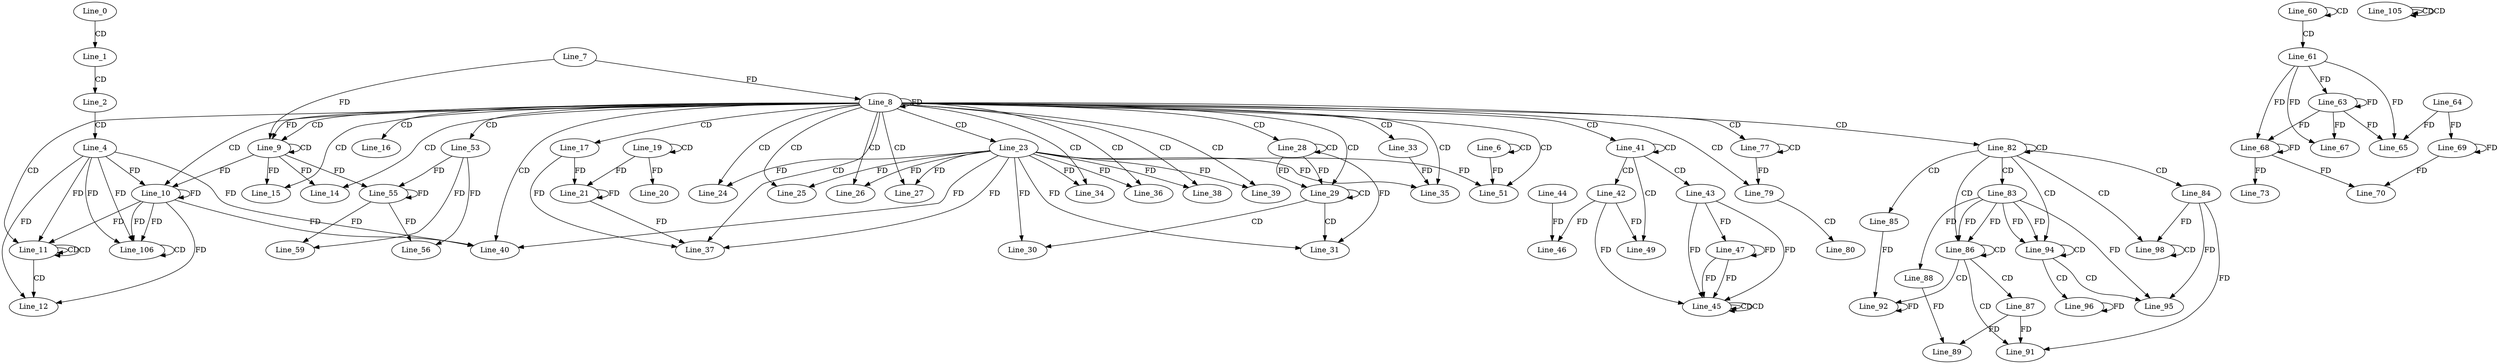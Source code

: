 digraph G {
  Line_0;
  Line_1;
  Line_2;
  Line_4;
  Line_6;
  Line_6;
  Line_8;
  Line_7;
  Line_8;
  Line_8;
  Line_9;
  Line_9;
  Line_10;
  Line_10;
  Line_11;
  Line_11;
  Line_11;
  Line_11;
  Line_12;
  Line_12;
  Line_14;
  Line_14;
  Line_15;
  Line_15;
  Line_16;
  Line_17;
  Line_19;
  Line_19;
  Line_20;
  Line_21;
  Line_21;
  Line_21;
  Line_23;
  Line_24;
  Line_25;
  Line_26;
  Line_27;
  Line_28;
  Line_28;
  Line_29;
  Line_29;
  Line_30;
  Line_31;
  Line_33;
  Line_34;
  Line_35;
  Line_35;
  Line_36;
  Line_37;
  Line_37;
  Line_38;
  Line_39;
  Line_40;
  Line_40;
  Line_41;
  Line_41;
  Line_42;
  Line_43;
  Line_45;
  Line_45;
  Line_45;
  Line_46;
  Line_44;
  Line_47;
  Line_49;
  Line_49;
  Line_51;
  Line_51;
  Line_53;
  Line_55;
  Line_55;
  Line_56;
  Line_59;
  Line_60;
  Line_60;
  Line_61;
  Line_63;
  Line_63;
  Line_65;
  Line_64;
  Line_67;
  Line_68;
  Line_68;
  Line_69;
  Line_70;
  Line_73;
  Line_77;
  Line_77;
  Line_79;
  Line_80;
  Line_82;
  Line_82;
  Line_83;
  Line_84;
  Line_85;
  Line_86;
  Line_86;
  Line_87;
  Line_88;
  Line_89;
  Line_88;
  Line_91;
  Line_92;
  Line_94;
  Line_94;
  Line_95;
  Line_95;
  Line_96;
  Line_98;
  Line_98;
  Line_105;
  Line_105;
  Line_105;
  Line_106;
  Line_106;
  Line_0 -> Line_1 [ label="CD" ];
  Line_1 -> Line_2 [ label="CD" ];
  Line_2 -> Line_4 [ label="CD" ];
  Line_6 -> Line_6 [ label="CD" ];
  Line_8 -> Line_8 [ label="FD" ];
  Line_7 -> Line_8 [ label="FD" ];
  Line_8 -> Line_9 [ label="CD" ];
  Line_9 -> Line_9 [ label="CD" ];
  Line_8 -> Line_9 [ label="FD" ];
  Line_7 -> Line_9 [ label="FD" ];
  Line_8 -> Line_10 [ label="CD" ];
  Line_10 -> Line_10 [ label="FD" ];
  Line_4 -> Line_10 [ label="FD" ];
  Line_9 -> Line_10 [ label="FD" ];
  Line_8 -> Line_11 [ label="CD" ];
  Line_11 -> Line_11 [ label="CD" ];
  Line_11 -> Line_11 [ label="CD" ];
  Line_10 -> Line_11 [ label="FD" ];
  Line_4 -> Line_11 [ label="FD" ];
  Line_11 -> Line_12 [ label="CD" ];
  Line_10 -> Line_12 [ label="FD" ];
  Line_4 -> Line_12 [ label="FD" ];
  Line_8 -> Line_14 [ label="CD" ];
  Line_9 -> Line_14 [ label="FD" ];
  Line_8 -> Line_15 [ label="CD" ];
  Line_9 -> Line_15 [ label="FD" ];
  Line_8 -> Line_16 [ label="CD" ];
  Line_8 -> Line_17 [ label="CD" ];
  Line_19 -> Line_19 [ label="CD" ];
  Line_19 -> Line_20 [ label="FD" ];
  Line_17 -> Line_21 [ label="FD" ];
  Line_21 -> Line_21 [ label="FD" ];
  Line_19 -> Line_21 [ label="FD" ];
  Line_8 -> Line_23 [ label="CD" ];
  Line_8 -> Line_24 [ label="CD" ];
  Line_23 -> Line_24 [ label="FD" ];
  Line_8 -> Line_25 [ label="CD" ];
  Line_23 -> Line_25 [ label="FD" ];
  Line_8 -> Line_26 [ label="CD" ];
  Line_23 -> Line_26 [ label="FD" ];
  Line_8 -> Line_27 [ label="CD" ];
  Line_23 -> Line_27 [ label="FD" ];
  Line_8 -> Line_28 [ label="CD" ];
  Line_28 -> Line_28 [ label="CD" ];
  Line_8 -> Line_29 [ label="CD" ];
  Line_28 -> Line_29 [ label="FD" ];
  Line_29 -> Line_29 [ label="CD" ];
  Line_28 -> Line_29 [ label="FD" ];
  Line_29 -> Line_30 [ label="CD" ];
  Line_23 -> Line_30 [ label="FD" ];
  Line_29 -> Line_31 [ label="CD" ];
  Line_23 -> Line_31 [ label="FD" ];
  Line_28 -> Line_31 [ label="FD" ];
  Line_8 -> Line_33 [ label="CD" ];
  Line_8 -> Line_34 [ label="CD" ];
  Line_23 -> Line_34 [ label="FD" ];
  Line_8 -> Line_35 [ label="CD" ];
  Line_23 -> Line_35 [ label="FD" ];
  Line_33 -> Line_35 [ label="FD" ];
  Line_8 -> Line_36 [ label="CD" ];
  Line_23 -> Line_36 [ label="FD" ];
  Line_8 -> Line_37 [ label="CD" ];
  Line_23 -> Line_37 [ label="FD" ];
  Line_17 -> Line_37 [ label="FD" ];
  Line_21 -> Line_37 [ label="FD" ];
  Line_8 -> Line_38 [ label="CD" ];
  Line_23 -> Line_38 [ label="FD" ];
  Line_8 -> Line_39 [ label="CD" ];
  Line_23 -> Line_39 [ label="FD" ];
  Line_8 -> Line_40 [ label="CD" ];
  Line_23 -> Line_40 [ label="FD" ];
  Line_10 -> Line_40 [ label="FD" ];
  Line_4 -> Line_40 [ label="FD" ];
  Line_8 -> Line_41 [ label="CD" ];
  Line_41 -> Line_41 [ label="CD" ];
  Line_41 -> Line_42 [ label="CD" ];
  Line_41 -> Line_43 [ label="CD" ];
  Line_43 -> Line_45 [ label="FD" ];
  Line_45 -> Line_45 [ label="CD" ];
  Line_43 -> Line_45 [ label="FD" ];
  Line_45 -> Line_45 [ label="CD" ];
  Line_42 -> Line_45 [ label="FD" ];
  Line_42 -> Line_46 [ label="FD" ];
  Line_44 -> Line_46 [ label="FD" ];
  Line_43 -> Line_47 [ label="FD" ];
  Line_47 -> Line_47 [ label="FD" ];
  Line_41 -> Line_49 [ label="CD" ];
  Line_42 -> Line_49 [ label="FD" ];
  Line_8 -> Line_51 [ label="CD" ];
  Line_6 -> Line_51 [ label="FD" ];
  Line_23 -> Line_51 [ label="FD" ];
  Line_8 -> Line_53 [ label="CD" ];
  Line_53 -> Line_55 [ label="FD" ];
  Line_55 -> Line_55 [ label="FD" ];
  Line_9 -> Line_55 [ label="FD" ];
  Line_53 -> Line_56 [ label="FD" ];
  Line_55 -> Line_56 [ label="FD" ];
  Line_53 -> Line_59 [ label="FD" ];
  Line_55 -> Line_59 [ label="FD" ];
  Line_60 -> Line_60 [ label="CD" ];
  Line_60 -> Line_61 [ label="CD" ];
  Line_61 -> Line_63 [ label="FD" ];
  Line_63 -> Line_63 [ label="FD" ];
  Line_61 -> Line_65 [ label="FD" ];
  Line_63 -> Line_65 [ label="FD" ];
  Line_64 -> Line_65 [ label="FD" ];
  Line_61 -> Line_67 [ label="FD" ];
  Line_63 -> Line_67 [ label="FD" ];
  Line_61 -> Line_68 [ label="FD" ];
  Line_63 -> Line_68 [ label="FD" ];
  Line_68 -> Line_68 [ label="FD" ];
  Line_64 -> Line_69 [ label="FD" ];
  Line_69 -> Line_69 [ label="FD" ];
  Line_68 -> Line_70 [ label="FD" ];
  Line_69 -> Line_70 [ label="FD" ];
  Line_68 -> Line_73 [ label="FD" ];
  Line_8 -> Line_77 [ label="CD" ];
  Line_77 -> Line_77 [ label="CD" ];
  Line_8 -> Line_79 [ label="CD" ];
  Line_77 -> Line_79 [ label="FD" ];
  Line_79 -> Line_80 [ label="CD" ];
  Line_8 -> Line_82 [ label="CD" ];
  Line_82 -> Line_82 [ label="CD" ];
  Line_82 -> Line_83 [ label="CD" ];
  Line_82 -> Line_84 [ label="CD" ];
  Line_82 -> Line_85 [ label="CD" ];
  Line_82 -> Line_86 [ label="CD" ];
  Line_83 -> Line_86 [ label="FD" ];
  Line_86 -> Line_86 [ label="CD" ];
  Line_83 -> Line_86 [ label="FD" ];
  Line_86 -> Line_87 [ label="CD" ];
  Line_83 -> Line_88 [ label="FD" ];
  Line_87 -> Line_89 [ label="FD" ];
  Line_88 -> Line_89 [ label="FD" ];
  Line_86 -> Line_91 [ label="CD" ];
  Line_84 -> Line_91 [ label="FD" ];
  Line_87 -> Line_91 [ label="FD" ];
  Line_86 -> Line_92 [ label="CD" ];
  Line_85 -> Line_92 [ label="FD" ];
  Line_92 -> Line_92 [ label="FD" ];
  Line_82 -> Line_94 [ label="CD" ];
  Line_83 -> Line_94 [ label="FD" ];
  Line_94 -> Line_94 [ label="CD" ];
  Line_83 -> Line_94 [ label="FD" ];
  Line_94 -> Line_95 [ label="CD" ];
  Line_84 -> Line_95 [ label="FD" ];
  Line_83 -> Line_95 [ label="FD" ];
  Line_94 -> Line_96 [ label="CD" ];
  Line_96 -> Line_96 [ label="FD" ];
  Line_82 -> Line_98 [ label="CD" ];
  Line_98 -> Line_98 [ label="CD" ];
  Line_84 -> Line_98 [ label="FD" ];
  Line_105 -> Line_105 [ label="CD" ];
  Line_105 -> Line_105 [ label="CD" ];
  Line_10 -> Line_106 [ label="FD" ];
  Line_4 -> Line_106 [ label="FD" ];
  Line_106 -> Line_106 [ label="CD" ];
  Line_10 -> Line_106 [ label="FD" ];
  Line_4 -> Line_106 [ label="FD" ];
  Line_47 -> Line_45 [ label="FD" ];
  Line_47 -> Line_45 [ label="FD" ];
}

